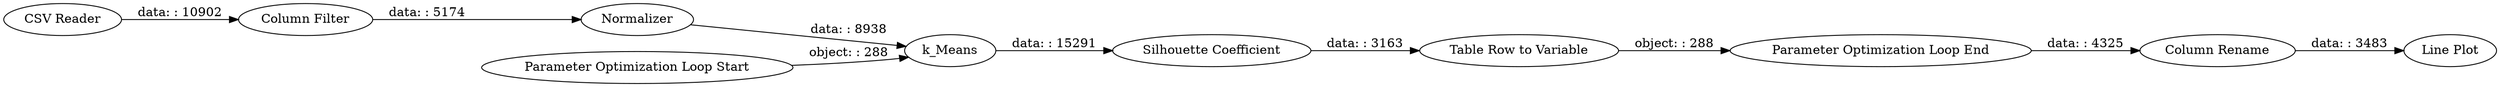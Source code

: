 digraph {
	"6842445955636911241_780" [label="Column Rename"]
	"6842445955636911241_1" [label="CSV Reader"]
	"6842445955636911241_778" [label="Table Row to Variable"]
	"6842445955636911241_777" [label="Parameter Optimization Loop End"]
	"6842445955636911241_34" [label="Column Filter"]
	"6842445955636911241_775" [label="Line Plot"]
	"6842445955636911241_2" [label=Normalizer]
	"6842445955636911241_776" [label="Parameter Optimization Loop Start"]
	"6842445955636911241_27" [label="Silhouette Coefficient"]
	"6842445955636911241_3" [label=k_Means]
	"6842445955636911241_777" -> "6842445955636911241_780" [label="data: : 4325"]
	"6842445955636911241_778" -> "6842445955636911241_777" [label="object: : 288"]
	"6842445955636911241_34" -> "6842445955636911241_2" [label="data: : 5174"]
	"6842445955636911241_27" -> "6842445955636911241_778" [label="data: : 3163"]
	"6842445955636911241_3" -> "6842445955636911241_27" [label="data: : 15291"]
	"6842445955636911241_1" -> "6842445955636911241_34" [label="data: : 10902"]
	"6842445955636911241_776" -> "6842445955636911241_3" [label="object: : 288"]
	"6842445955636911241_2" -> "6842445955636911241_3" [label="data: : 8938"]
	"6842445955636911241_780" -> "6842445955636911241_775" [label="data: : 3483"]
	rankdir=LR
}

